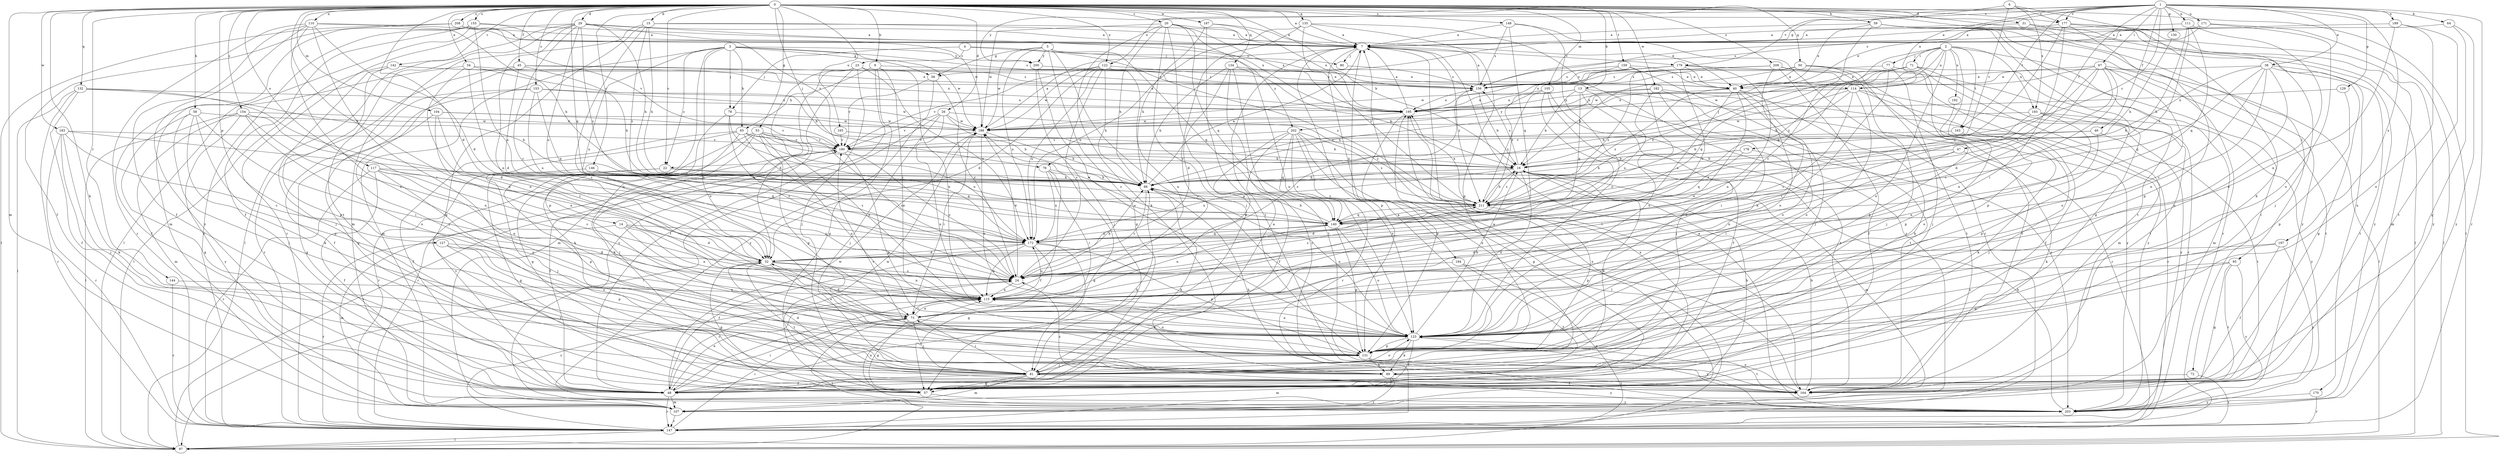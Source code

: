 strict digraph  {
0;
1;
2;
3;
4;
5;
6;
7;
9;
13;
14;
15;
16;
20;
22;
23;
24;
26;
29;
31;
32;
34;
38;
40;
45;
46;
47;
48;
50;
53;
56;
57;
58;
59;
64;
65;
66;
67;
71;
72;
73;
76;
77;
78;
80;
81;
89;
95;
97;
104;
105;
107;
110;
111;
114;
115;
117;
122;
123;
127;
129;
130;
131;
132;
134;
135;
140;
142;
144;
146;
147;
148;
153;
154;
155;
156;
159;
163;
164;
165;
170;
171;
172;
177;
178;
179;
180;
182;
183;
187;
188;
189;
192;
193;
194;
195;
197;
200;
202;
203;
208;
209;
211;
0 -> 7  [label=a];
0 -> 9  [label=b];
0 -> 13  [label=b];
0 -> 14  [label=b];
0 -> 15  [label=b];
0 -> 16  [label=b];
0 -> 20  [label=c];
0 -> 22  [label=c];
0 -> 26  [label=d];
0 -> 29  [label=d];
0 -> 31  [label=d];
0 -> 32  [label=d];
0 -> 34  [label=e];
0 -> 45  [label=f];
0 -> 50  [label=g];
0 -> 53  [label=g];
0 -> 58  [label=h];
0 -> 59  [label=h];
0 -> 76  [label=j];
0 -> 89  [label=k];
0 -> 95  [label=l];
0 -> 97  [label=l];
0 -> 104  [label=m];
0 -> 105  [label=m];
0 -> 107  [label=m];
0 -> 110  [label=n];
0 -> 117  [label=o];
0 -> 122  [label=o];
0 -> 127  [label=p];
0 -> 132  [label=q];
0 -> 134  [label=q];
0 -> 135  [label=q];
0 -> 140  [label=q];
0 -> 142  [label=r];
0 -> 144  [label=r];
0 -> 146  [label=r];
0 -> 148  [label=s];
0 -> 153  [label=s];
0 -> 154  [label=s];
0 -> 155  [label=s];
0 -> 159  [label=t];
0 -> 165  [label=u];
0 -> 170  [label=u];
0 -> 177  [label=v];
0 -> 182  [label=w];
0 -> 183  [label=w];
0 -> 187  [label=w];
0 -> 208  [label=z];
0 -> 209  [label=z];
1 -> 22  [label=c];
1 -> 38  [label=e];
1 -> 46  [label=f];
1 -> 47  [label=f];
1 -> 56  [label=g];
1 -> 64  [label=h];
1 -> 67  [label=i];
1 -> 111  [label=n];
1 -> 114  [label=n];
1 -> 122  [label=o];
1 -> 129  [label=p];
1 -> 130  [label=p];
1 -> 147  [label=r];
1 -> 156  [label=s];
1 -> 163  [label=t];
1 -> 171  [label=u];
1 -> 177  [label=v];
1 -> 189  [label=x];
1 -> 197  [label=y];
1 -> 200  [label=y];
2 -> 71  [label=i];
2 -> 72  [label=i];
2 -> 76  [label=j];
2 -> 77  [label=j];
2 -> 114  [label=n];
2 -> 123  [label=o];
2 -> 131  [label=p];
2 -> 140  [label=q];
2 -> 163  [label=t];
2 -> 192  [label=x];
2 -> 193  [label=x];
2 -> 211  [label=z];
3 -> 22  [label=c];
3 -> 56  [label=g];
3 -> 65  [label=h];
3 -> 78  [label=j];
3 -> 107  [label=m];
3 -> 123  [label=o];
3 -> 131  [label=p];
3 -> 156  [label=s];
3 -> 172  [label=u];
3 -> 188  [label=w];
3 -> 200  [label=y];
4 -> 23  [label=c];
4 -> 78  [label=j];
4 -> 80  [label=j];
4 -> 211  [label=z];
5 -> 56  [label=g];
5 -> 57  [label=g];
5 -> 123  [label=o];
5 -> 140  [label=q];
5 -> 172  [label=u];
5 -> 188  [label=w];
5 -> 200  [label=y];
5 -> 202  [label=y];
6 -> 89  [label=k];
6 -> 177  [label=v];
6 -> 178  [label=v];
6 -> 179  [label=v];
6 -> 193  [label=x];
7 -> 80  [label=j];
7 -> 131  [label=p];
7 -> 164  [label=t];
7 -> 179  [label=v];
7 -> 194  [label=x];
7 -> 211  [label=z];
9 -> 48  [label=f];
9 -> 57  [label=g];
9 -> 65  [label=h];
9 -> 114  [label=n];
9 -> 115  [label=n];
9 -> 123  [label=o];
13 -> 16  [label=b];
13 -> 81  [label=j];
13 -> 140  [label=q];
13 -> 147  [label=r];
13 -> 195  [label=x];
13 -> 202  [label=y];
13 -> 203  [label=y];
14 -> 32  [label=d];
14 -> 73  [label=i];
14 -> 107  [label=m];
14 -> 115  [label=n];
14 -> 172  [label=u];
15 -> 7  [label=a];
15 -> 40  [label=e];
15 -> 57  [label=g];
15 -> 66  [label=h];
15 -> 73  [label=i];
15 -> 107  [label=m];
15 -> 211  [label=z];
16 -> 66  [label=h];
16 -> 107  [label=m];
16 -> 123  [label=o];
16 -> 156  [label=s];
16 -> 172  [label=u];
16 -> 211  [label=z];
20 -> 7  [label=a];
20 -> 66  [label=h];
20 -> 81  [label=j];
20 -> 89  [label=k];
20 -> 123  [label=o];
20 -> 131  [label=p];
20 -> 140  [label=q];
20 -> 188  [label=w];
20 -> 195  [label=x];
22 -> 57  [label=g];
22 -> 66  [label=h];
22 -> 131  [label=p];
22 -> 211  [label=z];
23 -> 32  [label=d];
23 -> 40  [label=e];
23 -> 81  [label=j];
23 -> 107  [label=m];
23 -> 172  [label=u];
23 -> 203  [label=y];
24 -> 66  [label=h];
24 -> 115  [label=n];
24 -> 156  [label=s];
24 -> 188  [label=w];
24 -> 211  [label=z];
26 -> 66  [label=h];
26 -> 81  [label=j];
26 -> 97  [label=l];
26 -> 123  [label=o];
26 -> 180  [label=v];
26 -> 188  [label=w];
26 -> 211  [label=z];
29 -> 7  [label=a];
29 -> 24  [label=c];
29 -> 66  [label=h];
29 -> 97  [label=l];
29 -> 115  [label=n];
29 -> 147  [label=r];
29 -> 164  [label=t];
29 -> 172  [label=u];
29 -> 188  [label=w];
29 -> 195  [label=x];
29 -> 211  [label=z];
31 -> 7  [label=a];
31 -> 97  [label=l];
31 -> 203  [label=y];
32 -> 24  [label=c];
32 -> 57  [label=g];
32 -> 115  [label=n];
32 -> 123  [label=o];
32 -> 164  [label=t];
34 -> 16  [label=b];
34 -> 24  [label=c];
34 -> 48  [label=f];
34 -> 115  [label=n];
34 -> 156  [label=s];
38 -> 24  [label=c];
38 -> 40  [label=e];
38 -> 57  [label=g];
38 -> 66  [label=h];
38 -> 115  [label=n];
38 -> 123  [label=o];
38 -> 140  [label=q];
38 -> 164  [label=t];
40 -> 73  [label=i];
40 -> 89  [label=k];
40 -> 115  [label=n];
40 -> 123  [label=o];
40 -> 172  [label=u];
40 -> 195  [label=x];
40 -> 211  [label=z];
45 -> 32  [label=d];
45 -> 66  [label=h];
45 -> 81  [label=j];
45 -> 147  [label=r];
45 -> 156  [label=s];
45 -> 195  [label=x];
46 -> 16  [label=b];
46 -> 115  [label=n];
46 -> 164  [label=t];
46 -> 180  [label=v];
47 -> 16  [label=b];
47 -> 89  [label=k];
47 -> 115  [label=n];
47 -> 211  [label=z];
48 -> 7  [label=a];
48 -> 24  [label=c];
48 -> 66  [label=h];
48 -> 73  [label=i];
48 -> 107  [label=m];
48 -> 115  [label=n];
48 -> 147  [label=r];
48 -> 180  [label=v];
48 -> 188  [label=w];
50 -> 16  [label=b];
50 -> 40  [label=e];
50 -> 81  [label=j];
50 -> 156  [label=s];
50 -> 164  [label=t];
50 -> 203  [label=y];
53 -> 24  [label=c];
53 -> 57  [label=g];
53 -> 81  [label=j];
53 -> 115  [label=n];
53 -> 123  [label=o];
53 -> 131  [label=p];
53 -> 147  [label=r];
53 -> 180  [label=v];
56 -> 24  [label=c];
56 -> 180  [label=v];
56 -> 203  [label=y];
57 -> 16  [label=b];
57 -> 66  [label=h];
57 -> 188  [label=w];
57 -> 195  [label=x];
57 -> 203  [label=y];
58 -> 57  [label=g];
58 -> 73  [label=i];
58 -> 81  [label=j];
58 -> 89  [label=k];
58 -> 131  [label=p];
58 -> 188  [label=w];
59 -> 7  [label=a];
59 -> 24  [label=c];
59 -> 40  [label=e];
59 -> 57  [label=g];
59 -> 147  [label=r];
59 -> 164  [label=t];
59 -> 203  [label=y];
64 -> 7  [label=a];
64 -> 57  [label=g];
64 -> 203  [label=y];
65 -> 16  [label=b];
65 -> 24  [label=c];
65 -> 48  [label=f];
65 -> 89  [label=k];
65 -> 147  [label=r];
65 -> 172  [label=u];
65 -> 180  [label=v];
66 -> 7  [label=a];
66 -> 24  [label=c];
66 -> 123  [label=o];
66 -> 211  [label=z];
67 -> 24  [label=c];
67 -> 32  [label=d];
67 -> 40  [label=e];
67 -> 97  [label=l];
67 -> 115  [label=n];
67 -> 123  [label=o];
67 -> 164  [label=t];
67 -> 188  [label=w];
67 -> 211  [label=z];
71 -> 40  [label=e];
71 -> 107  [label=m];
71 -> 131  [label=p];
71 -> 140  [label=q];
71 -> 164  [label=t];
71 -> 188  [label=w];
71 -> 211  [label=z];
72 -> 48  [label=f];
72 -> 147  [label=r];
73 -> 32  [label=d];
73 -> 57  [label=g];
73 -> 81  [label=j];
73 -> 97  [label=l];
73 -> 115  [label=n];
73 -> 123  [label=o];
76 -> 48  [label=f];
76 -> 57  [label=g];
76 -> 66  [label=h];
76 -> 73  [label=i];
76 -> 172  [label=u];
77 -> 73  [label=i];
77 -> 81  [label=j];
77 -> 107  [label=m];
77 -> 156  [label=s];
78 -> 24  [label=c];
78 -> 89  [label=k];
78 -> 172  [label=u];
78 -> 188  [label=w];
80 -> 156  [label=s];
81 -> 7  [label=a];
81 -> 16  [label=b];
81 -> 32  [label=d];
81 -> 48  [label=f];
81 -> 57  [label=g];
81 -> 73  [label=i];
81 -> 107  [label=m];
81 -> 123  [label=o];
81 -> 195  [label=x];
81 -> 203  [label=y];
89 -> 107  [label=m];
89 -> 147  [label=r];
89 -> 164  [label=t];
89 -> 180  [label=v];
95 -> 24  [label=c];
95 -> 57  [label=g];
95 -> 131  [label=p];
95 -> 164  [label=t];
95 -> 203  [label=y];
97 -> 180  [label=v];
104 -> 24  [label=c];
104 -> 57  [label=g];
104 -> 115  [label=n];
104 -> 180  [label=v];
104 -> 188  [label=w];
105 -> 48  [label=f];
105 -> 73  [label=i];
105 -> 164  [label=t];
105 -> 195  [label=x];
105 -> 211  [label=z];
107 -> 147  [label=r];
107 -> 195  [label=x];
110 -> 7  [label=a];
110 -> 32  [label=d];
110 -> 48  [label=f];
110 -> 66  [label=h];
110 -> 73  [label=i];
110 -> 123  [label=o];
110 -> 147  [label=r];
110 -> 203  [label=y];
111 -> 7  [label=a];
111 -> 66  [label=h];
111 -> 123  [label=o];
111 -> 140  [label=q];
111 -> 211  [label=z];
114 -> 16  [label=b];
114 -> 24  [label=c];
114 -> 48  [label=f];
114 -> 66  [label=h];
114 -> 123  [label=o];
114 -> 195  [label=x];
114 -> 203  [label=y];
115 -> 73  [label=i];
115 -> 172  [label=u];
117 -> 24  [label=c];
117 -> 48  [label=f];
117 -> 66  [label=h];
117 -> 115  [label=n];
117 -> 123  [label=o];
117 -> 140  [label=q];
117 -> 147  [label=r];
122 -> 24  [label=c];
122 -> 32  [label=d];
122 -> 66  [label=h];
122 -> 115  [label=n];
122 -> 156  [label=s];
122 -> 172  [label=u];
122 -> 180  [label=v];
122 -> 188  [label=w];
123 -> 16  [label=b];
123 -> 48  [label=f];
123 -> 89  [label=k];
123 -> 115  [label=n];
123 -> 131  [label=p];
123 -> 203  [label=y];
127 -> 32  [label=d];
127 -> 123  [label=o];
127 -> 131  [label=p];
127 -> 147  [label=r];
127 -> 164  [label=t];
129 -> 131  [label=p];
129 -> 195  [label=x];
130 -> 66  [label=h];
131 -> 81  [label=j];
131 -> 89  [label=k];
131 -> 115  [label=n];
131 -> 164  [label=t];
132 -> 32  [label=d];
132 -> 48  [label=f];
132 -> 66  [label=h];
132 -> 97  [label=l];
132 -> 147  [label=r];
132 -> 195  [label=x];
134 -> 16  [label=b];
134 -> 32  [label=d];
134 -> 40  [label=e];
134 -> 66  [label=h];
134 -> 164  [label=t];
134 -> 203  [label=y];
135 -> 7  [label=a];
135 -> 24  [label=c];
135 -> 131  [label=p];
135 -> 147  [label=r];
135 -> 172  [label=u];
135 -> 211  [label=z];
140 -> 66  [label=h];
140 -> 115  [label=n];
140 -> 123  [label=o];
140 -> 131  [label=p];
140 -> 172  [label=u];
140 -> 188  [label=w];
142 -> 40  [label=e];
142 -> 81  [label=j];
142 -> 97  [label=l];
142 -> 131  [label=p];
142 -> 195  [label=x];
144 -> 115  [label=n];
144 -> 147  [label=r];
146 -> 66  [label=h];
146 -> 81  [label=j];
146 -> 140  [label=q];
147 -> 24  [label=c];
147 -> 73  [label=i];
147 -> 97  [label=l];
148 -> 7  [label=a];
148 -> 123  [label=o];
148 -> 140  [label=q];
148 -> 147  [label=r];
148 -> 156  [label=s];
153 -> 48  [label=f];
153 -> 57  [label=g];
153 -> 140  [label=q];
153 -> 172  [label=u];
153 -> 188  [label=w];
153 -> 195  [label=x];
154 -> 32  [label=d];
154 -> 97  [label=l];
154 -> 107  [label=m];
154 -> 115  [label=n];
154 -> 123  [label=o];
154 -> 188  [label=w];
154 -> 203  [label=y];
155 -> 7  [label=a];
155 -> 48  [label=f];
155 -> 97  [label=l];
155 -> 107  [label=m];
155 -> 147  [label=r];
155 -> 172  [label=u];
155 -> 180  [label=v];
156 -> 7  [label=a];
156 -> 16  [label=b];
156 -> 195  [label=x];
159 -> 40  [label=e];
159 -> 81  [label=j];
159 -> 123  [label=o];
159 -> 156  [label=s];
159 -> 211  [label=z];
163 -> 81  [label=j];
163 -> 89  [label=k];
163 -> 180  [label=v];
164 -> 7  [label=a];
164 -> 16  [label=b];
164 -> 24  [label=c];
164 -> 66  [label=h];
164 -> 123  [label=o];
165 -> 16  [label=b];
165 -> 180  [label=v];
170 -> 147  [label=r];
170 -> 203  [label=y];
171 -> 7  [label=a];
171 -> 40  [label=e];
171 -> 97  [label=l];
171 -> 123  [label=o];
171 -> 156  [label=s];
172 -> 32  [label=d];
172 -> 48  [label=f];
172 -> 57  [label=g];
172 -> 81  [label=j];
172 -> 115  [label=n];
172 -> 131  [label=p];
172 -> 140  [label=q];
177 -> 7  [label=a];
177 -> 73  [label=i];
177 -> 81  [label=j];
177 -> 107  [label=m];
177 -> 131  [label=p];
177 -> 172  [label=u];
177 -> 203  [label=y];
178 -> 16  [label=b];
178 -> 66  [label=h];
178 -> 73  [label=i];
178 -> 140  [label=q];
179 -> 40  [label=e];
179 -> 115  [label=n];
179 -> 156  [label=s];
179 -> 164  [label=t];
179 -> 172  [label=u];
179 -> 188  [label=w];
179 -> 195  [label=x];
180 -> 16  [label=b];
180 -> 24  [label=c];
180 -> 48  [label=f];
180 -> 131  [label=p];
182 -> 66  [label=h];
182 -> 123  [label=o];
182 -> 147  [label=r];
182 -> 164  [label=t];
182 -> 172  [label=u];
182 -> 195  [label=x];
183 -> 24  [label=c];
183 -> 81  [label=j];
183 -> 89  [label=k];
183 -> 147  [label=r];
183 -> 172  [label=u];
183 -> 180  [label=v];
187 -> 7  [label=a];
187 -> 66  [label=h];
187 -> 164  [label=t];
187 -> 195  [label=x];
188 -> 7  [label=a];
188 -> 66  [label=h];
188 -> 73  [label=i];
188 -> 123  [label=o];
188 -> 180  [label=v];
189 -> 7  [label=a];
189 -> 115  [label=n];
189 -> 123  [label=o];
189 -> 164  [label=t];
192 -> 131  [label=p];
193 -> 115  [label=n];
193 -> 123  [label=o];
193 -> 131  [label=p];
193 -> 188  [label=w];
193 -> 203  [label=y];
194 -> 24  [label=c];
194 -> 48  [label=f];
194 -> 147  [label=r];
195 -> 7  [label=a];
195 -> 131  [label=p];
195 -> 188  [label=w];
197 -> 32  [label=d];
197 -> 48  [label=f];
197 -> 123  [label=o];
197 -> 203  [label=y];
200 -> 81  [label=j];
200 -> 123  [label=o];
200 -> 156  [label=s];
202 -> 48  [label=f];
202 -> 57  [label=g];
202 -> 97  [label=l];
202 -> 115  [label=n];
202 -> 123  [label=o];
202 -> 140  [label=q];
202 -> 147  [label=r];
202 -> 180  [label=v];
202 -> 211  [label=z];
203 -> 7  [label=a];
203 -> 16  [label=b];
203 -> 115  [label=n];
208 -> 7  [label=a];
208 -> 48  [label=f];
208 -> 97  [label=l];
208 -> 156  [label=s];
208 -> 180  [label=v];
209 -> 48  [label=f];
209 -> 123  [label=o];
209 -> 147  [label=r];
209 -> 156  [label=s];
209 -> 203  [label=y];
209 -> 211  [label=z];
211 -> 16  [label=b];
211 -> 32  [label=d];
211 -> 131  [label=p];
211 -> 140  [label=q];
211 -> 195  [label=x];
}
